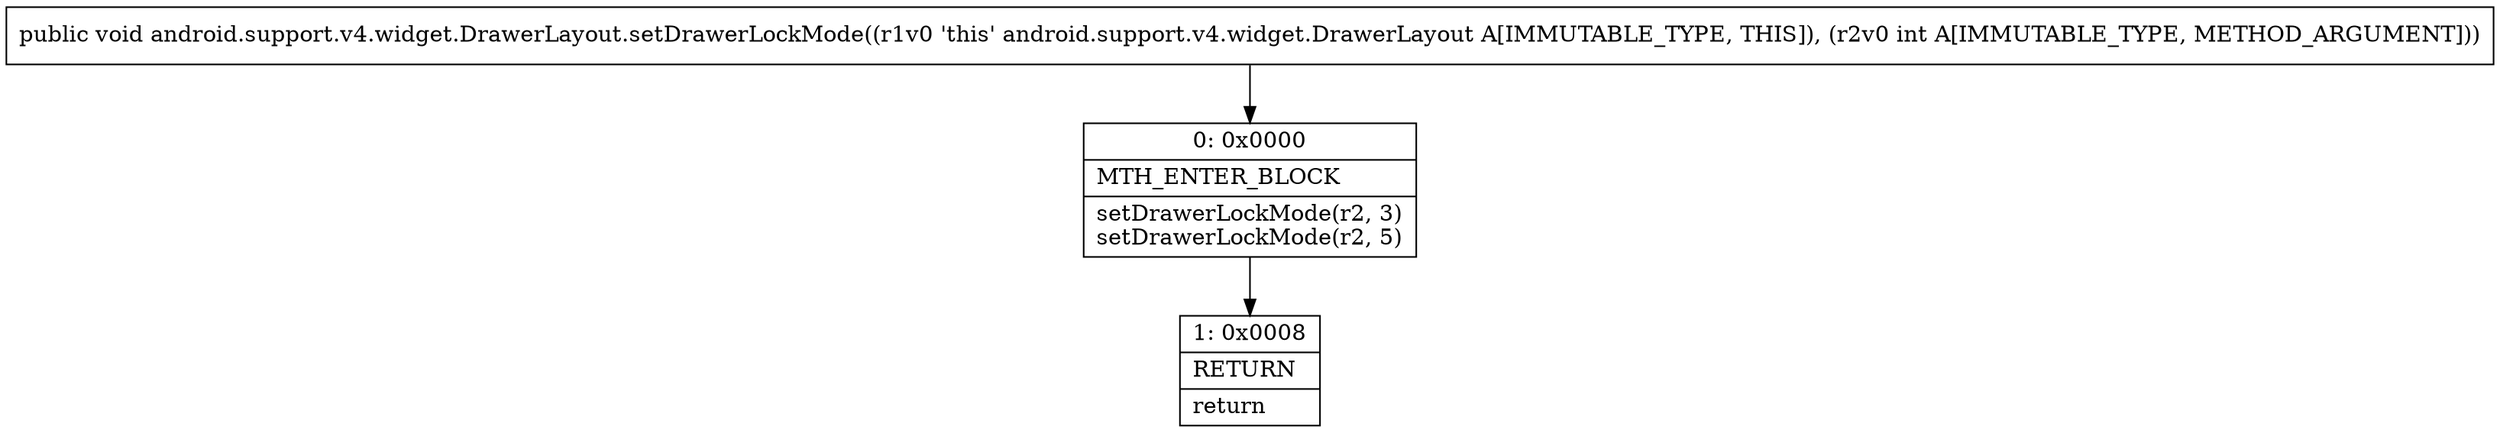 digraph "CFG forandroid.support.v4.widget.DrawerLayout.setDrawerLockMode(I)V" {
Node_0 [shape=record,label="{0\:\ 0x0000|MTH_ENTER_BLOCK\l|setDrawerLockMode(r2, 3)\lsetDrawerLockMode(r2, 5)\l}"];
Node_1 [shape=record,label="{1\:\ 0x0008|RETURN\l|return\l}"];
MethodNode[shape=record,label="{public void android.support.v4.widget.DrawerLayout.setDrawerLockMode((r1v0 'this' android.support.v4.widget.DrawerLayout A[IMMUTABLE_TYPE, THIS]), (r2v0 int A[IMMUTABLE_TYPE, METHOD_ARGUMENT])) }"];
MethodNode -> Node_0;
Node_0 -> Node_1;
}

